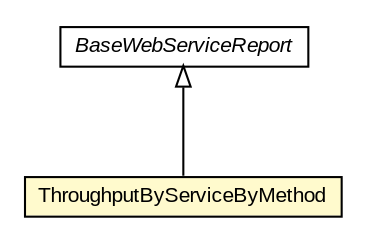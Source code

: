#!/usr/local/bin/dot
#
# Class diagram 
# Generated by UMLGraph version R5_6-24-gf6e263 (http://www.umlgraph.org/)
#

digraph G {
	edge [fontname="arial",fontsize=10,labelfontname="arial",labelfontsize=10];
	node [fontname="arial",fontsize=10,shape=plaintext];
	nodesep=0.25;
	ranksep=0.5;
	// org.miloss.fgsms.services.rs.impl.reports.ws.ThroughputByServiceByMethod
	c1137395 [label=<<table title="org.miloss.fgsms.services.rs.impl.reports.ws.ThroughputByServiceByMethod" border="0" cellborder="1" cellspacing="0" cellpadding="2" port="p" bgcolor="lemonChiffon" href="./ThroughputByServiceByMethod.html">
		<tr><td><table border="0" cellspacing="0" cellpadding="1">
<tr><td align="center" balign="center"> ThroughputByServiceByMethod </td></tr>
		</table></td></tr>
		</table>>, URL="./ThroughputByServiceByMethod.html", fontname="arial", fontcolor="black", fontsize=10.0];
	// org.miloss.fgsms.services.rs.impl.reports.ws.BaseWebServiceReport
	c1137410 [label=<<table title="org.miloss.fgsms.services.rs.impl.reports.ws.BaseWebServiceReport" border="0" cellborder="1" cellspacing="0" cellpadding="2" port="p" href="./BaseWebServiceReport.html">
		<tr><td><table border="0" cellspacing="0" cellpadding="1">
<tr><td align="center" balign="center"><font face="arial italic"> BaseWebServiceReport </font></td></tr>
		</table></td></tr>
		</table>>, URL="./BaseWebServiceReport.html", fontname="arial", fontcolor="black", fontsize=10.0];
	//org.miloss.fgsms.services.rs.impl.reports.ws.ThroughputByServiceByMethod extends org.miloss.fgsms.services.rs.impl.reports.ws.BaseWebServiceReport
	c1137410:p -> c1137395:p [dir=back,arrowtail=empty];
}

